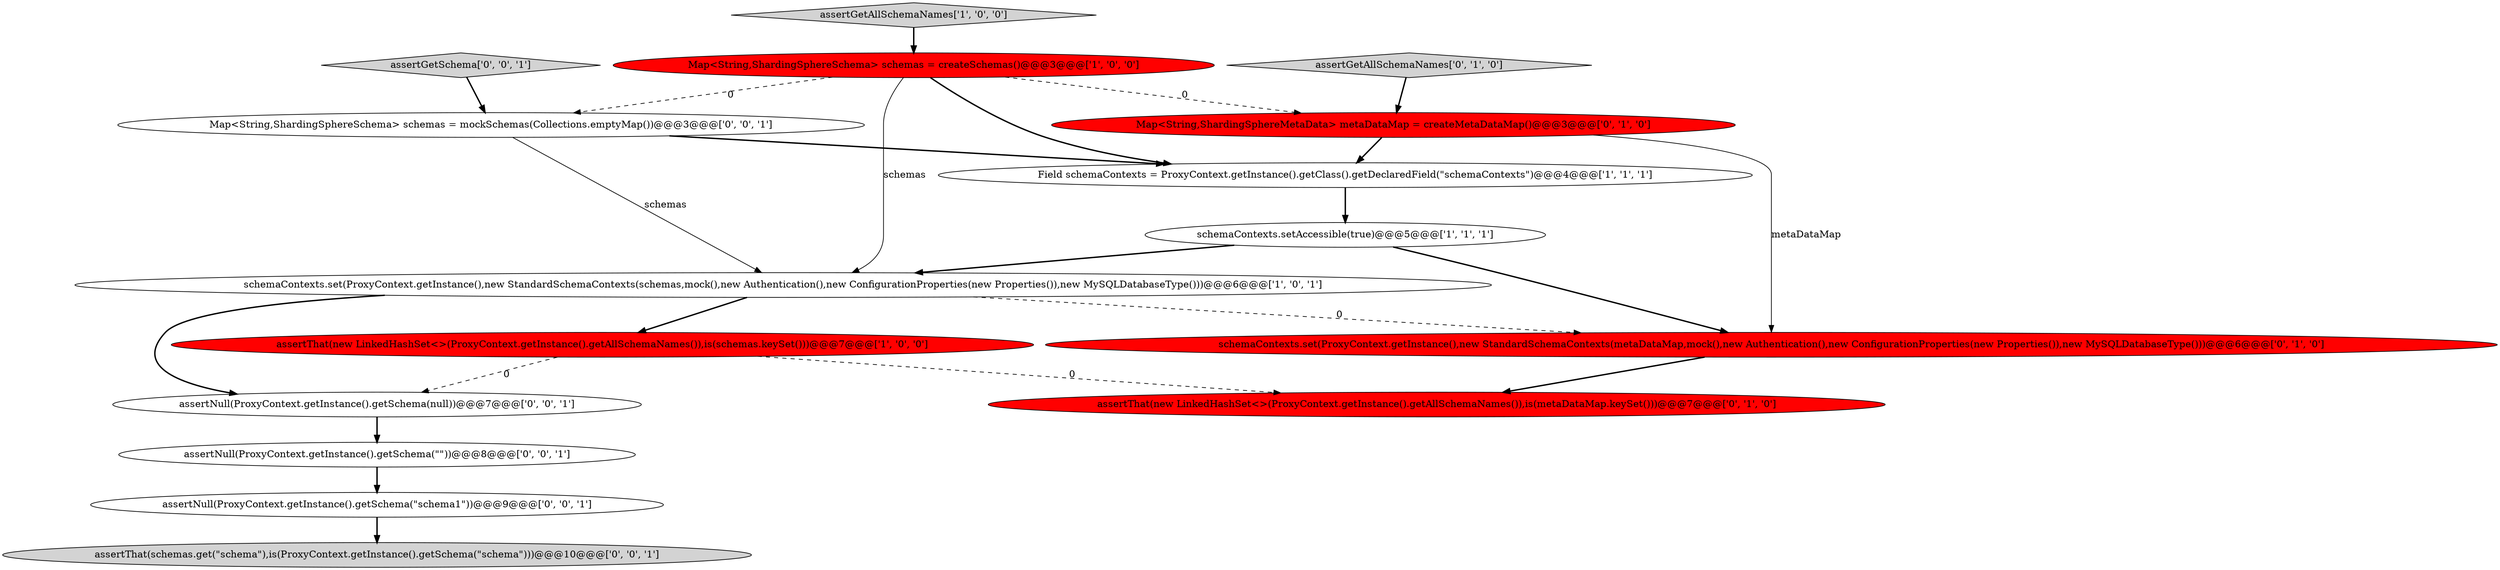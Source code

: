 digraph {
1 [style = filled, label = "schemaContexts.setAccessible(true)@@@5@@@['1', '1', '1']", fillcolor = white, shape = ellipse image = "AAA0AAABBB1BBB"];
5 [style = filled, label = "schemaContexts.set(ProxyContext.getInstance(),new StandardSchemaContexts(schemas,mock(),new Authentication(),new ConfigurationProperties(new Properties()),new MySQLDatabaseType()))@@@6@@@['1', '0', '1']", fillcolor = white, shape = ellipse image = "AAA0AAABBB1BBB"];
12 [style = filled, label = "Map<String,ShardingSphereSchema> schemas = mockSchemas(Collections.emptyMap())@@@3@@@['0', '0', '1']", fillcolor = white, shape = ellipse image = "AAA0AAABBB3BBB"];
15 [style = filled, label = "assertNull(ProxyContext.getInstance().getSchema(\"schema1\"))@@@9@@@['0', '0', '1']", fillcolor = white, shape = ellipse image = "AAA0AAABBB3BBB"];
3 [style = filled, label = "Map<String,ShardingSphereSchema> schemas = createSchemas()@@@3@@@['1', '0', '0']", fillcolor = red, shape = ellipse image = "AAA1AAABBB1BBB"];
4 [style = filled, label = "assertGetAllSchemaNames['1', '0', '0']", fillcolor = lightgray, shape = diamond image = "AAA0AAABBB1BBB"];
10 [style = filled, label = "assertThat(schemas.get(\"schema\"),is(ProxyContext.getInstance().getSchema(\"schema\")))@@@10@@@['0', '0', '1']", fillcolor = lightgray, shape = ellipse image = "AAA0AAABBB3BBB"];
0 [style = filled, label = "Field schemaContexts = ProxyContext.getInstance().getClass().getDeclaredField(\"schemaContexts\")@@@4@@@['1', '1', '1']", fillcolor = white, shape = ellipse image = "AAA0AAABBB1BBB"];
6 [style = filled, label = "assertGetAllSchemaNames['0', '1', '0']", fillcolor = lightgray, shape = diamond image = "AAA0AAABBB2BBB"];
9 [style = filled, label = "assertThat(new LinkedHashSet<>(ProxyContext.getInstance().getAllSchemaNames()),is(metaDataMap.keySet()))@@@7@@@['0', '1', '0']", fillcolor = red, shape = ellipse image = "AAA1AAABBB2BBB"];
11 [style = filled, label = "assertNull(ProxyContext.getInstance().getSchema(null))@@@7@@@['0', '0', '1']", fillcolor = white, shape = ellipse image = "AAA0AAABBB3BBB"];
7 [style = filled, label = "Map<String,ShardingSphereMetaData> metaDataMap = createMetaDataMap()@@@3@@@['0', '1', '0']", fillcolor = red, shape = ellipse image = "AAA1AAABBB2BBB"];
13 [style = filled, label = "assertNull(ProxyContext.getInstance().getSchema(\"\"))@@@8@@@['0', '0', '1']", fillcolor = white, shape = ellipse image = "AAA0AAABBB3BBB"];
14 [style = filled, label = "assertGetSchema['0', '0', '1']", fillcolor = lightgray, shape = diamond image = "AAA0AAABBB3BBB"];
8 [style = filled, label = "schemaContexts.set(ProxyContext.getInstance(),new StandardSchemaContexts(metaDataMap,mock(),new Authentication(),new ConfigurationProperties(new Properties()),new MySQLDatabaseType()))@@@6@@@['0', '1', '0']", fillcolor = red, shape = ellipse image = "AAA1AAABBB2BBB"];
2 [style = filled, label = "assertThat(new LinkedHashSet<>(ProxyContext.getInstance().getAllSchemaNames()),is(schemas.keySet()))@@@7@@@['1', '0', '0']", fillcolor = red, shape = ellipse image = "AAA1AAABBB1BBB"];
1->5 [style = bold, label=""];
4->3 [style = bold, label=""];
15->10 [style = bold, label=""];
1->8 [style = bold, label=""];
3->7 [style = dashed, label="0"];
7->0 [style = bold, label=""];
12->0 [style = bold, label=""];
7->8 [style = solid, label="metaDataMap"];
3->0 [style = bold, label=""];
12->5 [style = solid, label="schemas"];
5->2 [style = bold, label=""];
3->12 [style = dashed, label="0"];
3->5 [style = solid, label="schemas"];
2->9 [style = dashed, label="0"];
0->1 [style = bold, label=""];
14->12 [style = bold, label=""];
11->13 [style = bold, label=""];
8->9 [style = bold, label=""];
5->8 [style = dashed, label="0"];
2->11 [style = dashed, label="0"];
5->11 [style = bold, label=""];
13->15 [style = bold, label=""];
6->7 [style = bold, label=""];
}
